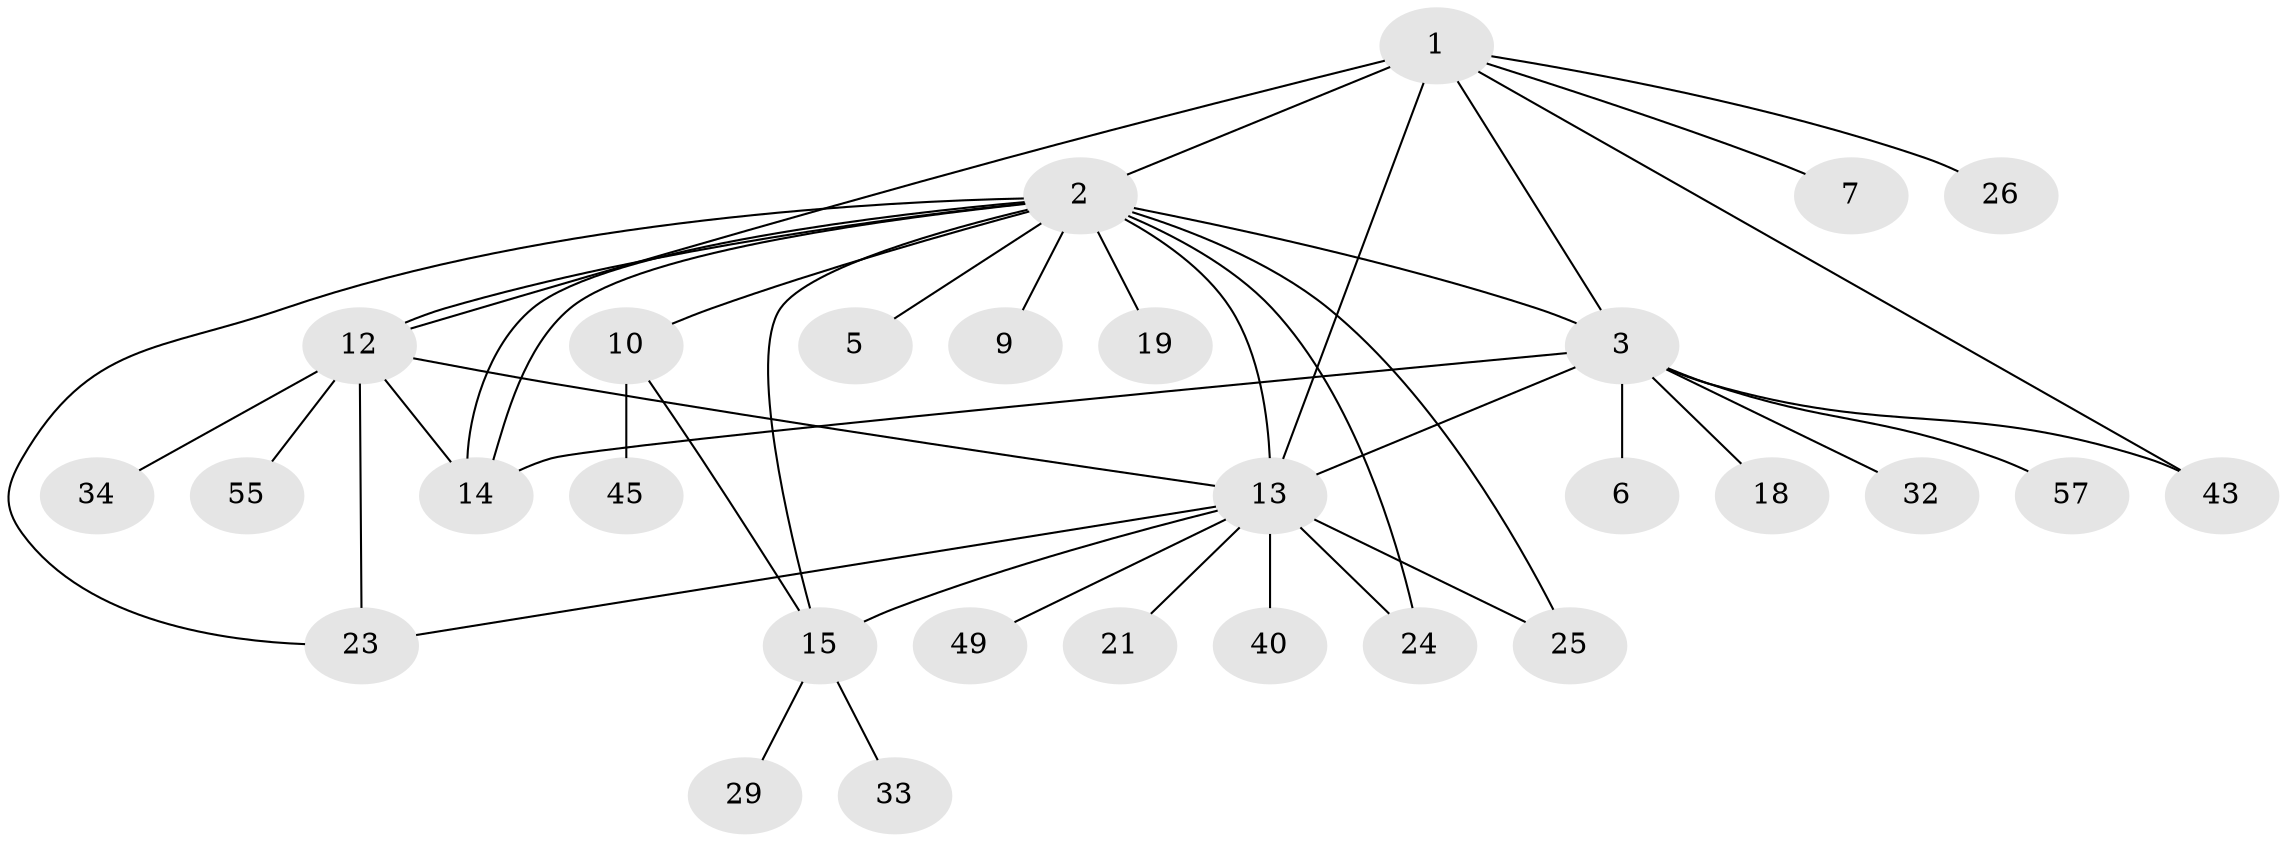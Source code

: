 // original degree distribution, {8: 0.017241379310344827, 17: 0.017241379310344827, 9: 0.017241379310344827, 3: 0.06896551724137931, 1: 0.5, 2: 0.25862068965517243, 7: 0.017241379310344827, 12: 0.017241379310344827, 6: 0.034482758620689655, 4: 0.017241379310344827, 5: 0.034482758620689655}
// Generated by graph-tools (version 1.1) at 2025/14/03/09/25 04:14:32]
// undirected, 29 vertices, 43 edges
graph export_dot {
graph [start="1"]
  node [color=gray90,style=filled];
  1;
  2 [super="+17+8+46+48+39+4"];
  3;
  5;
  6 [super="+37"];
  7;
  9;
  10;
  12 [super="+27"];
  13 [super="+20"];
  14 [super="+30+35+51"];
  15 [super="+22+16+42"];
  18;
  19 [super="+38"];
  21;
  23 [super="+41"];
  24;
  25;
  26;
  29;
  32;
  33;
  34;
  40;
  43;
  45;
  49 [super="+54"];
  55;
  57;
  1 -- 2 [weight=2];
  1 -- 3;
  1 -- 7;
  1 -- 12;
  1 -- 13;
  1 -- 26;
  1 -- 43;
  2 -- 5;
  2 -- 10;
  2 -- 12;
  2 -- 13 [weight=2];
  2 -- 14;
  2 -- 14;
  2 -- 15;
  2 -- 19;
  2 -- 25;
  2 -- 23;
  2 -- 3;
  2 -- 24;
  2 -- 9;
  3 -- 6;
  3 -- 13;
  3 -- 18;
  3 -- 32;
  3 -- 43;
  3 -- 57;
  3 -- 14;
  10 -- 45;
  10 -- 15;
  12 -- 13;
  12 -- 23;
  12 -- 34;
  12 -- 55;
  12 -- 14;
  13 -- 23;
  13 -- 24;
  13 -- 25;
  13 -- 40;
  13 -- 49;
  13 -- 21;
  13 -- 15;
  15 -- 33;
  15 -- 29;
}
